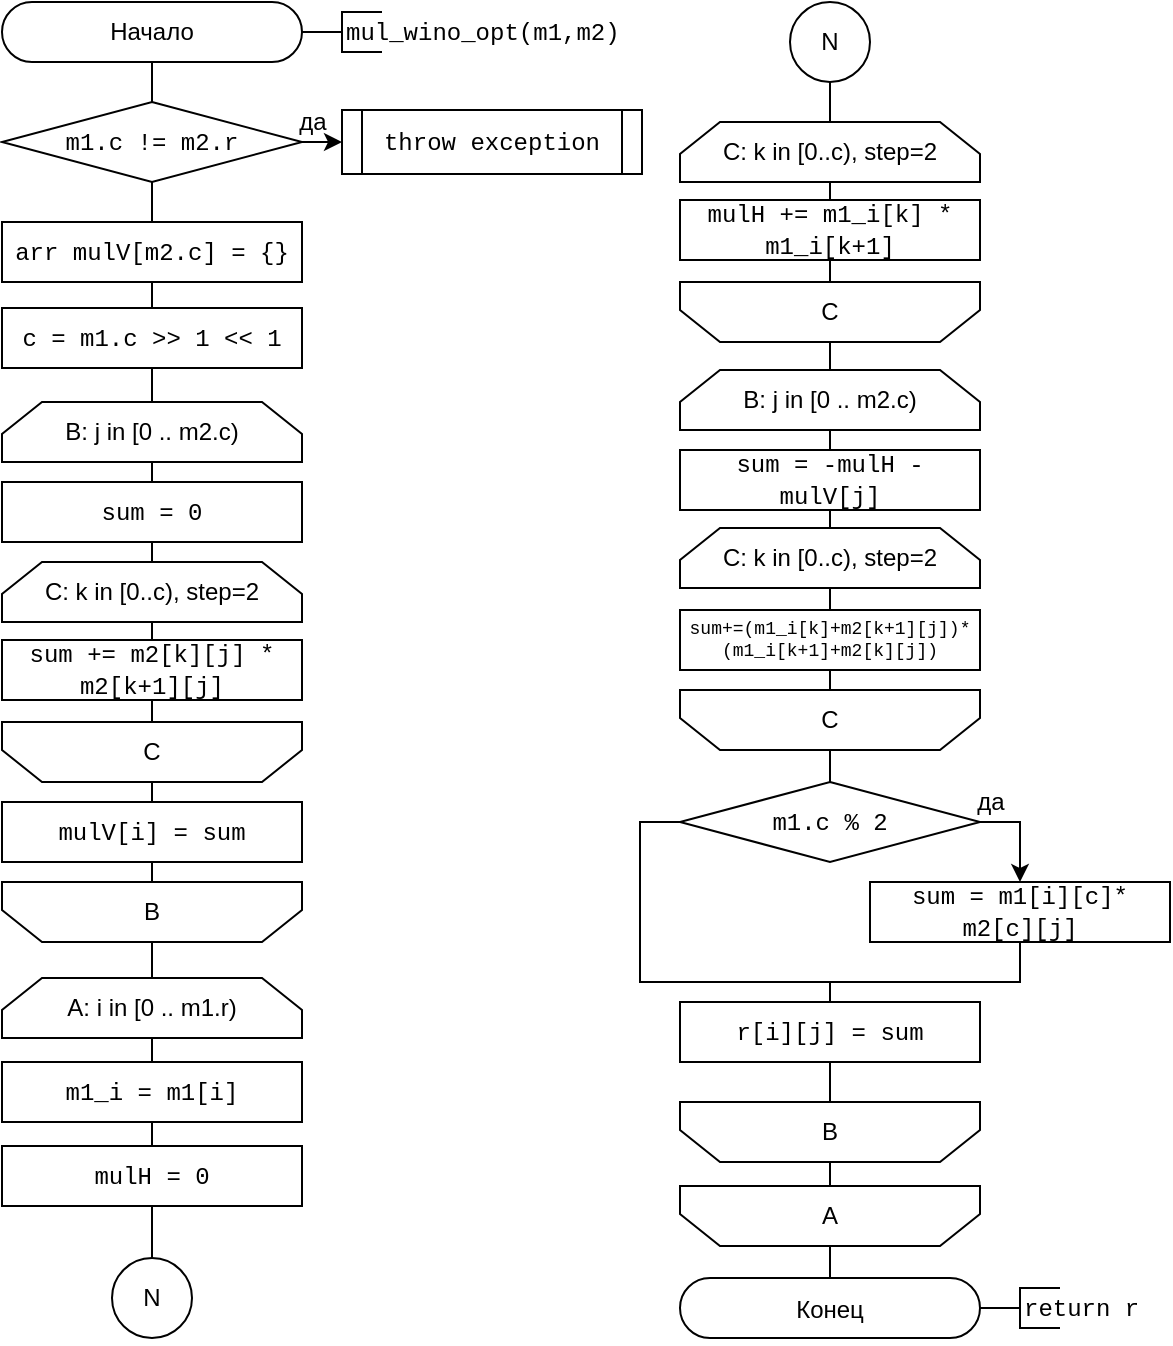 <mxfile version="14.0.1" type="device" pages="2"><diagram id="rCKJsL3yO9zIIOzOxY0f" name="Page-1"><mxGraphModel dx="1422" dy="768" grid="1" gridSize="10" guides="1" tooltips="1" connect="1" arrows="1" fold="1" page="1" pageScale="1" pageWidth="827" pageHeight="1169" math="0" shadow="0"><root><mxCell id="0"/><mxCell id="1" parent="0"/><mxCell id="nLnA4XVNW1vvfJX_S2OR-1" value="Начало" style="rounded=1;whiteSpace=wrap;html=1;arcSize=50;fillColor=none;" parent="1" vertex="1"><mxGeometry x="40" y="40" width="150" height="30" as="geometry"/></mxCell><mxCell id="nLnA4XVNW1vvfJX_S2OR-2" value="" style="strokeWidth=1;html=1;shape=mxgraph.flowchart.annotation_2;align=left;labelPosition=right;pointerEvents=1;connectable=0;rounded=0;" parent="1" vertex="1"><mxGeometry x="190" y="45" width="40" height="20" as="geometry"/></mxCell><mxCell id="nLnA4XVNW1vvfJX_S2OR-3" value="&lt;div&gt;&lt;font face=&quot;Courier New&quot; style=&quot;font-size: 12px&quot;&gt;mul_wino_opt(m1,m2)&lt;/font&gt;&lt;br&gt;&lt;/div&gt;" style="text;html=1;resizable=0;points=[];autosize=1;align=left;verticalAlign=top;spacingTop=-4;" parent="1" vertex="1"><mxGeometry x="210" y="45" width="150" height="20" as="geometry"/></mxCell><mxCell id="nLnA4XVNW1vvfJX_S2OR-4" value="&lt;p style=&quot;line-height: 100%&quot;&gt;Конец&lt;/p&gt;" style="rounded=1;whiteSpace=wrap;html=1;arcSize=50;fillColor=none;" parent="1" vertex="1"><mxGeometry x="379" y="678" width="150" height="30" as="geometry"/></mxCell><mxCell id="nLnA4XVNW1vvfJX_S2OR-5" style="edgeStyle=orthogonalEdgeStyle;rounded=0;orthogonalLoop=1;jettySize=auto;html=1;exitX=0.5;exitY=1;exitDx=0;exitDy=0;entryX=0.5;entryY=0;entryDx=0;entryDy=0;endArrow=none;endFill=0;" parent="1" source="nLnA4XVNW1vvfJX_S2OR-6" target="nLnA4XVNW1vvfJX_S2OR-47" edge="1"><mxGeometry relative="1" as="geometry"/></mxCell><mxCell id="nLnA4XVNW1vvfJX_S2OR-6" value="&lt;span&gt;A: i in [0 .. m1.r)&lt;/span&gt;" style="shape=loopLimit;whiteSpace=wrap;html=1;size=20;fillColor=none;" parent="1" vertex="1"><mxGeometry x="40" y="528" width="150" height="30" as="geometry"/></mxCell><mxCell id="nLnA4XVNW1vvfJX_S2OR-7" value="" style="endArrow=none;html=1;entryX=0.5;entryY=1;entryDx=0;entryDy=0;exitX=0.5;exitY=0;exitDx=0;exitDy=0;" parent="1" source="nLnA4XVNW1vvfJX_S2OR-11" target="nLnA4XVNW1vvfJX_S2OR-1" edge="1"><mxGeometry width="50" height="50" relative="1" as="geometry"><mxPoint x="125" y="229" as="sourcePoint"/><mxPoint x="125" y="210" as="targetPoint"/></mxGeometry></mxCell><mxCell id="nLnA4XVNW1vvfJX_S2OR-8" value="&lt;p style=&quot;line-height: 70%&quot;&gt;&lt;font face=&quot;Courier New&quot; style=&quot;font-size: 12px&quot;&gt;throw exception&lt;/font&gt;&lt;/p&gt;" style="shape=process;whiteSpace=wrap;html=1;backgroundOutline=1;rounded=0;shadow=0;glass=0;strokeWidth=1;size=0.068;fillColor=none;" parent="1" vertex="1"><mxGeometry x="210" y="94" width="150" height="32" as="geometry"/></mxCell><mxCell id="nLnA4XVNW1vvfJX_S2OR-9" style="edgeStyle=orthogonalEdgeStyle;rounded=0;orthogonalLoop=1;jettySize=auto;html=1;exitX=1;exitY=0.5;exitDx=0;exitDy=0;entryX=0;entryY=0.5;entryDx=0;entryDy=0;" parent="1" source="nLnA4XVNW1vvfJX_S2OR-11" target="nLnA4XVNW1vvfJX_S2OR-8" edge="1"><mxGeometry relative="1" as="geometry"/></mxCell><mxCell id="nLnA4XVNW1vvfJX_S2OR-10" style="edgeStyle=orthogonalEdgeStyle;rounded=0;orthogonalLoop=1;jettySize=auto;html=1;exitX=0.5;exitY=1;exitDx=0;exitDy=0;entryX=0.5;entryY=0;entryDx=0;entryDy=0;endArrow=none;endFill=0;" parent="1" source="nLnA4XVNW1vvfJX_S2OR-11" target="nLnA4XVNW1vvfJX_S2OR-15" edge="1"><mxGeometry relative="1" as="geometry"/></mxCell><mxCell id="nLnA4XVNW1vvfJX_S2OR-11" value="&lt;font face=&quot;Courier New&quot;&gt;m1.c != m2.r&lt;/font&gt;" style="rhombus;whiteSpace=wrap;html=1;rounded=0;strokeWidth=1;fillColor=none;" parent="1" vertex="1"><mxGeometry x="40" y="90" width="150" height="40" as="geometry"/></mxCell><mxCell id="nLnA4XVNW1vvfJX_S2OR-12" value="" style="strokeWidth=1;html=1;shape=mxgraph.flowchart.annotation_2;align=left;labelPosition=right;pointerEvents=1;connectable=0;rounded=0;" parent="1" vertex="1"><mxGeometry x="529" y="683" width="40" height="20" as="geometry"/></mxCell><mxCell id="nLnA4XVNW1vvfJX_S2OR-13" value="&lt;div&gt;&lt;font face=&quot;Courier New&quot; style=&quot;font-size: 12px&quot;&gt;return r&lt;/font&gt;&lt;br&gt;&lt;/div&gt;" style="text;html=1;resizable=0;points=[];autosize=1;align=left;verticalAlign=top;spacingTop=-4;" parent="1" vertex="1"><mxGeometry x="549" y="683" width="70" height="20" as="geometry"/></mxCell><mxCell id="nLnA4XVNW1vvfJX_S2OR-14" style="edgeStyle=orthogonalEdgeStyle;rounded=0;orthogonalLoop=1;jettySize=auto;html=1;exitX=0.5;exitY=1;exitDx=0;exitDy=0;entryX=0.5;entryY=0;entryDx=0;entryDy=0;endArrow=none;endFill=0;" parent="1" source="nLnA4XVNW1vvfJX_S2OR-15" target="nLnA4XVNW1vvfJX_S2OR-45" edge="1"><mxGeometry relative="1" as="geometry"/></mxCell><mxCell id="nLnA4XVNW1vvfJX_S2OR-15" value="&lt;font face=&quot;Courier New&quot;&gt;arr mulV[m2.c] = {}&lt;br&gt;&lt;/font&gt;" style="rounded=0;whiteSpace=wrap;html=1;strokeWidth=1;fillColor=none;" parent="1" vertex="1"><mxGeometry x="40" y="150" width="150" height="30" as="geometry"/></mxCell><mxCell id="nLnA4XVNW1vvfJX_S2OR-16" style="edgeStyle=orthogonalEdgeStyle;rounded=0;orthogonalLoop=1;jettySize=auto;html=1;exitX=0.5;exitY=1;exitDx=0;exitDy=0;entryX=0.5;entryY=0;entryDx=0;entryDy=0;endArrow=none;endFill=0;" parent="1" source="nLnA4XVNW1vvfJX_S2OR-17" target="nLnA4XVNW1vvfJX_S2OR-38" edge="1"><mxGeometry relative="1" as="geometry"><mxPoint x="115" y="658" as="targetPoint"/></mxGeometry></mxCell><mxCell id="nLnA4XVNW1vvfJX_S2OR-17" value="&lt;font face=&quot;Courier New&quot;&gt;mulH = 0&lt;br&gt;&lt;/font&gt;" style="rounded=0;whiteSpace=wrap;html=1;strokeWidth=1;fillColor=none;" parent="1" vertex="1"><mxGeometry x="40" y="612" width="150" height="30" as="geometry"/></mxCell><mxCell id="nLnA4XVNW1vvfJX_S2OR-18" style="edgeStyle=orthogonalEdgeStyle;rounded=0;orthogonalLoop=1;jettySize=auto;html=1;exitX=0.5;exitY=1;exitDx=0;exitDy=0;entryX=0.5;entryY=1;entryDx=0;entryDy=0;endArrow=none;endFill=0;" parent="1" source="nLnA4XVNW1vvfJX_S2OR-19" target="nLnA4XVNW1vvfJX_S2OR-21" edge="1"><mxGeometry relative="1" as="geometry"/></mxCell><mxCell id="nLnA4XVNW1vvfJX_S2OR-19" value="&lt;font face=&quot;Courier New&quot;&gt;mulH += m1_i[k] * m1_i[k+1]&lt;br&gt;&lt;/font&gt;" style="rounded=0;whiteSpace=wrap;html=1;strokeWidth=1;fillColor=none;" parent="1" vertex="1"><mxGeometry x="379" y="139" width="150" height="30" as="geometry"/></mxCell><mxCell id="nLnA4XVNW1vvfJX_S2OR-20" style="edgeStyle=orthogonalEdgeStyle;rounded=0;orthogonalLoop=1;jettySize=auto;html=1;exitX=0.5;exitY=0;exitDx=0;exitDy=0;entryX=0.5;entryY=0;entryDx=0;entryDy=0;endArrow=none;endFill=0;" parent="1" source="nLnA4XVNW1vvfJX_S2OR-21" target="nLnA4XVNW1vvfJX_S2OR-49" edge="1"><mxGeometry relative="1" as="geometry"/></mxCell><mxCell id="nLnA4XVNW1vvfJX_S2OR-21" value="&lt;span&gt;C&lt;/span&gt;" style="shape=loopLimit;whiteSpace=wrap;html=1;size=20;fillColor=none;rounded=0;direction=west;" parent="1" vertex="1"><mxGeometry x="379" y="180" width="150" height="30" as="geometry"/></mxCell><mxCell id="nLnA4XVNW1vvfJX_S2OR-22" style="edgeStyle=orthogonalEdgeStyle;rounded=0;orthogonalLoop=1;jettySize=auto;html=1;exitX=0.5;exitY=1;exitDx=0;exitDy=0;entryX=0.5;entryY=0;entryDx=0;entryDy=0;endArrow=none;endFill=0;" parent="1" source="nLnA4XVNW1vvfJX_S2OR-23" target="nLnA4XVNW1vvfJX_S2OR-19" edge="1"><mxGeometry relative="1" as="geometry"/></mxCell><mxCell id="nLnA4XVNW1vvfJX_S2OR-23" value="&lt;span&gt;C: k in [0..c)&lt;/span&gt;, step=2" style="shape=loopLimit;whiteSpace=wrap;html=1;size=20;fillColor=none;" parent="1" vertex="1"><mxGeometry x="379" y="100" width="150" height="30" as="geometry"/></mxCell><mxCell id="nLnA4XVNW1vvfJX_S2OR-24" style="edgeStyle=orthogonalEdgeStyle;rounded=0;orthogonalLoop=1;jettySize=auto;html=1;exitX=0.5;exitY=1;exitDx=0;exitDy=0;entryX=0.5;entryY=0;entryDx=0;entryDy=0;endArrow=none;endFill=0;" parent="1" source="nLnA4XVNW1vvfJX_S2OR-25" target="nLnA4XVNW1vvfJX_S2OR-29" edge="1"><mxGeometry relative="1" as="geometry"/></mxCell><mxCell id="nLnA4XVNW1vvfJX_S2OR-25" value="B: j in [0 .. m2.c)" style="shape=loopLimit;whiteSpace=wrap;html=1;size=20;fillColor=none;" parent="1" vertex="1"><mxGeometry x="40" y="240" width="150" height="30" as="geometry"/></mxCell><mxCell id="nLnA4XVNW1vvfJX_S2OR-26" style="edgeStyle=orthogonalEdgeStyle;rounded=0;orthogonalLoop=1;jettySize=auto;html=1;exitX=0.5;exitY=0;exitDx=0;exitDy=0;entryX=0.5;entryY=0;entryDx=0;entryDy=0;endArrow=none;endFill=0;" parent="1" source="nLnA4XVNW1vvfJX_S2OR-27" target="nLnA4XVNW1vvfJX_S2OR-6" edge="1"><mxGeometry relative="1" as="geometry"><mxPoint x="115" y="530" as="targetPoint"/></mxGeometry></mxCell><mxCell id="nLnA4XVNW1vvfJX_S2OR-27" value="&lt;span&gt;B&lt;/span&gt;" style="shape=loopLimit;whiteSpace=wrap;html=1;size=20;fillColor=none;rounded=0;direction=west;" parent="1" vertex="1"><mxGeometry x="40" y="480" width="150" height="30" as="geometry"/></mxCell><mxCell id="nLnA4XVNW1vvfJX_S2OR-28" style="edgeStyle=orthogonalEdgeStyle;rounded=0;orthogonalLoop=1;jettySize=auto;html=1;exitX=0.5;exitY=1;exitDx=0;exitDy=0;entryX=0.5;entryY=0;entryDx=0;entryDy=0;endArrow=none;endFill=0;" parent="1" source="nLnA4XVNW1vvfJX_S2OR-29" target="nLnA4XVNW1vvfJX_S2OR-37" edge="1"><mxGeometry relative="1" as="geometry"/></mxCell><mxCell id="nLnA4XVNW1vvfJX_S2OR-29" value="&lt;font face=&quot;Courier New&quot;&gt;sum = 0&lt;br&gt;&lt;/font&gt;" style="rounded=0;whiteSpace=wrap;html=1;strokeWidth=1;fillColor=none;" parent="1" vertex="1"><mxGeometry x="40" y="280" width="150" height="30" as="geometry"/></mxCell><mxCell id="nLnA4XVNW1vvfJX_S2OR-30" style="edgeStyle=orthogonalEdgeStyle;rounded=0;orthogonalLoop=1;jettySize=auto;html=1;exitX=0.5;exitY=1;exitDx=0;exitDy=0;entryX=0.5;entryY=1;entryDx=0;entryDy=0;endArrow=none;endFill=0;" parent="1" source="nLnA4XVNW1vvfJX_S2OR-31" target="nLnA4XVNW1vvfJX_S2OR-27" edge="1"><mxGeometry relative="1" as="geometry"/></mxCell><mxCell id="nLnA4XVNW1vvfJX_S2OR-31" value="&lt;font face=&quot;Courier New&quot;&gt;mulV[i] = sum&lt;br&gt;&lt;/font&gt;" style="rounded=0;whiteSpace=wrap;html=1;strokeWidth=1;fillColor=none;" parent="1" vertex="1"><mxGeometry x="40" y="440" width="150" height="30" as="geometry"/></mxCell><mxCell id="nLnA4XVNW1vvfJX_S2OR-32" style="edgeStyle=orthogonalEdgeStyle;rounded=0;orthogonalLoop=1;jettySize=auto;html=1;exitX=0.5;exitY=1;exitDx=0;exitDy=0;entryX=0.5;entryY=1;entryDx=0;entryDy=0;endArrow=none;endFill=0;" parent="1" source="nLnA4XVNW1vvfJX_S2OR-33" target="nLnA4XVNW1vvfJX_S2OR-35" edge="1"><mxGeometry relative="1" as="geometry"/></mxCell><mxCell id="nLnA4XVNW1vvfJX_S2OR-33" value="&lt;font face=&quot;Courier New&quot;&gt;sum += m2[k][j] * m2[k+1][j]&lt;br&gt;&lt;/font&gt;" style="rounded=0;whiteSpace=wrap;html=1;strokeWidth=1;fillColor=none;" parent="1" vertex="1"><mxGeometry x="40" y="359" width="150" height="30" as="geometry"/></mxCell><mxCell id="nLnA4XVNW1vvfJX_S2OR-34" style="edgeStyle=orthogonalEdgeStyle;rounded=0;orthogonalLoop=1;jettySize=auto;html=1;exitX=0.5;exitY=0;exitDx=0;exitDy=0;entryX=0.5;entryY=0;entryDx=0;entryDy=0;endArrow=none;endFill=0;" parent="1" source="nLnA4XVNW1vvfJX_S2OR-35" target="nLnA4XVNW1vvfJX_S2OR-31" edge="1"><mxGeometry relative="1" as="geometry"/></mxCell><mxCell id="nLnA4XVNW1vvfJX_S2OR-35" value="&lt;span&gt;C&lt;/span&gt;" style="shape=loopLimit;whiteSpace=wrap;html=1;size=20;fillColor=none;rounded=0;direction=west;" parent="1" vertex="1"><mxGeometry x="40" y="400" width="150" height="30" as="geometry"/></mxCell><mxCell id="nLnA4XVNW1vvfJX_S2OR-36" style="edgeStyle=orthogonalEdgeStyle;rounded=0;orthogonalLoop=1;jettySize=auto;html=1;exitX=0.5;exitY=1;exitDx=0;exitDy=0;entryX=0.5;entryY=0;entryDx=0;entryDy=0;endArrow=none;endFill=0;" parent="1" source="nLnA4XVNW1vvfJX_S2OR-37" target="nLnA4XVNW1vvfJX_S2OR-33" edge="1"><mxGeometry relative="1" as="geometry"/></mxCell><mxCell id="nLnA4XVNW1vvfJX_S2OR-37" value="&lt;span&gt;C: k in [0..c), step=2&lt;/span&gt;" style="shape=loopLimit;whiteSpace=wrap;html=1;size=20;fillColor=none;" parent="1" vertex="1"><mxGeometry x="40" y="320" width="150" height="30" as="geometry"/></mxCell><mxCell id="nLnA4XVNW1vvfJX_S2OR-38" value="N" style="ellipse;whiteSpace=wrap;html=1;aspect=fixed;" parent="1" vertex="1"><mxGeometry x="95" y="668" width="40" height="40" as="geometry"/></mxCell><mxCell id="nLnA4XVNW1vvfJX_S2OR-39" style="edgeStyle=orthogonalEdgeStyle;rounded=0;orthogonalLoop=1;jettySize=auto;html=1;exitX=0.5;exitY=1;exitDx=0;exitDy=0;entryX=0.5;entryY=0;entryDx=0;entryDy=0;endArrow=none;endFill=0;" parent="1" source="nLnA4XVNW1vvfJX_S2OR-40" target="nLnA4XVNW1vvfJX_S2OR-23" edge="1"><mxGeometry relative="1" as="geometry"/></mxCell><mxCell id="nLnA4XVNW1vvfJX_S2OR-40" value="N" style="ellipse;whiteSpace=wrap;html=1;aspect=fixed;" parent="1" vertex="1"><mxGeometry x="434" y="40" width="40" height="40" as="geometry"/></mxCell><mxCell id="nLnA4XVNW1vvfJX_S2OR-41" value="да" style="text;html=1;align=center;verticalAlign=middle;resizable=0;points=[];autosize=1;" parent="1" vertex="1"><mxGeometry x="180" y="90" width="30" height="20" as="geometry"/></mxCell><mxCell id="nLnA4XVNW1vvfJX_S2OR-42" style="edgeStyle=orthogonalEdgeStyle;rounded=0;orthogonalLoop=1;jettySize=auto;html=1;exitX=0.5;exitY=0;exitDx=0;exitDy=0;entryX=0.5;entryY=0;entryDx=0;entryDy=0;endArrow=none;endFill=0;" parent="1" source="nLnA4XVNW1vvfJX_S2OR-43" target="nLnA4XVNW1vvfJX_S2OR-4" edge="1"><mxGeometry relative="1" as="geometry"/></mxCell><mxCell id="nLnA4XVNW1vvfJX_S2OR-43" value="&lt;span&gt;A&lt;/span&gt;" style="shape=loopLimit;whiteSpace=wrap;html=1;size=20;fillColor=none;rounded=0;direction=west;" parent="1" vertex="1"><mxGeometry x="379" y="632" width="150" height="30" as="geometry"/></mxCell><mxCell id="nLnA4XVNW1vvfJX_S2OR-44" style="edgeStyle=orthogonalEdgeStyle;rounded=0;orthogonalLoop=1;jettySize=auto;html=1;exitX=0.5;exitY=1;exitDx=0;exitDy=0;entryX=0.5;entryY=0;entryDx=0;entryDy=0;endArrow=none;endFill=0;" parent="1" source="nLnA4XVNW1vvfJX_S2OR-45" target="nLnA4XVNW1vvfJX_S2OR-25" edge="1"><mxGeometry relative="1" as="geometry"/></mxCell><mxCell id="nLnA4XVNW1vvfJX_S2OR-45" value="&lt;font face=&quot;Courier New&quot;&gt;c = m1.c &amp;gt;&amp;gt; 1 &amp;lt;&amp;lt; 1&lt;br&gt;&lt;/font&gt;" style="rounded=0;whiteSpace=wrap;html=1;strokeWidth=1;fillColor=none;" parent="1" vertex="1"><mxGeometry x="40" y="193" width="150" height="30" as="geometry"/></mxCell><mxCell id="nLnA4XVNW1vvfJX_S2OR-46" style="edgeStyle=orthogonalEdgeStyle;rounded=0;orthogonalLoop=1;jettySize=auto;html=1;exitX=0.5;exitY=1;exitDx=0;exitDy=0;entryX=0.5;entryY=0;entryDx=0;entryDy=0;endArrow=none;endFill=0;" parent="1" source="nLnA4XVNW1vvfJX_S2OR-47" target="nLnA4XVNW1vvfJX_S2OR-17" edge="1"><mxGeometry relative="1" as="geometry"/></mxCell><mxCell id="nLnA4XVNW1vvfJX_S2OR-47" value="&lt;font face=&quot;Courier New&quot;&gt;m1_i = m1[i]&lt;br&gt;&lt;/font&gt;" style="rounded=0;whiteSpace=wrap;html=1;strokeWidth=1;fillColor=none;" parent="1" vertex="1"><mxGeometry x="40" y="570" width="150" height="30" as="geometry"/></mxCell><mxCell id="nLnA4XVNW1vvfJX_S2OR-48" style="edgeStyle=orthogonalEdgeStyle;rounded=0;orthogonalLoop=1;jettySize=auto;html=1;exitX=0.5;exitY=1;exitDx=0;exitDy=0;entryX=0.5;entryY=0;entryDx=0;entryDy=0;endArrow=none;endFill=0;" parent="1" source="nLnA4XVNW1vvfJX_S2OR-49" target="nLnA4XVNW1vvfJX_S2OR-53" edge="1"><mxGeometry relative="1" as="geometry"/></mxCell><mxCell id="nLnA4XVNW1vvfJX_S2OR-49" value="&lt;span&gt;B: j in [0 .. m2.c)&lt;/span&gt;" style="shape=loopLimit;whiteSpace=wrap;html=1;size=20;fillColor=none;" parent="1" vertex="1"><mxGeometry x="379" y="224" width="150" height="30" as="geometry"/></mxCell><mxCell id="nLnA4XVNW1vvfJX_S2OR-50" style="edgeStyle=orthogonalEdgeStyle;rounded=0;orthogonalLoop=1;jettySize=auto;html=1;exitX=0.5;exitY=0;exitDx=0;exitDy=0;entryX=0.5;entryY=1;entryDx=0;entryDy=0;endArrow=none;endFill=0;" parent="1" source="nLnA4XVNW1vvfJX_S2OR-51" target="nLnA4XVNW1vvfJX_S2OR-43" edge="1"><mxGeometry relative="1" as="geometry"/></mxCell><mxCell id="nLnA4XVNW1vvfJX_S2OR-51" value="&lt;span&gt;B&lt;/span&gt;" style="shape=loopLimit;whiteSpace=wrap;html=1;size=20;fillColor=none;rounded=0;direction=west;" parent="1" vertex="1"><mxGeometry x="379" y="590" width="150" height="30" as="geometry"/></mxCell><mxCell id="nLnA4XVNW1vvfJX_S2OR-52" style="edgeStyle=orthogonalEdgeStyle;rounded=0;orthogonalLoop=1;jettySize=auto;html=1;exitX=0.5;exitY=1;exitDx=0;exitDy=0;entryX=0.5;entryY=0;entryDx=0;entryDy=0;endArrow=none;endFill=0;" parent="1" source="nLnA4XVNW1vvfJX_S2OR-53" target="nLnA4XVNW1vvfJX_S2OR-61" edge="1"><mxGeometry relative="1" as="geometry"/></mxCell><mxCell id="nLnA4XVNW1vvfJX_S2OR-53" value="&lt;font face=&quot;Courier New&quot;&gt;sum = -mulH - mulV[j]&lt;br&gt;&lt;/font&gt;" style="rounded=0;whiteSpace=wrap;html=1;strokeWidth=1;fillColor=none;" parent="1" vertex="1"><mxGeometry x="379" y="264" width="150" height="30" as="geometry"/></mxCell><mxCell id="nLnA4XVNW1vvfJX_S2OR-54" style="edgeStyle=orthogonalEdgeStyle;rounded=0;orthogonalLoop=1;jettySize=auto;html=1;exitX=0.5;exitY=1;exitDx=0;exitDy=0;entryX=0.5;entryY=1;entryDx=0;entryDy=0;endArrow=none;endFill=0;" parent="1" source="nLnA4XVNW1vvfJX_S2OR-55" target="nLnA4XVNW1vvfJX_S2OR-51" edge="1"><mxGeometry relative="1" as="geometry"/></mxCell><mxCell id="nLnA4XVNW1vvfJX_S2OR-55" value="&lt;font face=&quot;Courier New&quot;&gt;r[i][j] = sum&lt;br&gt;&lt;/font&gt;" style="rounded=0;whiteSpace=wrap;html=1;strokeWidth=1;fillColor=none;" parent="1" vertex="1"><mxGeometry x="379" y="540" width="150" height="30" as="geometry"/></mxCell><mxCell id="nLnA4XVNW1vvfJX_S2OR-56" style="edgeStyle=orthogonalEdgeStyle;rounded=0;orthogonalLoop=1;jettySize=auto;html=1;exitX=0.5;exitY=1;exitDx=0;exitDy=0;entryX=0.5;entryY=1;entryDx=0;entryDy=0;endArrow=none;endFill=0;" parent="1" source="nLnA4XVNW1vvfJX_S2OR-57" target="nLnA4XVNW1vvfJX_S2OR-59" edge="1"><mxGeometry relative="1" as="geometry"/></mxCell><mxCell id="nLnA4XVNW1vvfJX_S2OR-57" value="&lt;font face=&quot;Courier New&quot; style=&quot;font-size: 9px&quot;&gt;&lt;div&gt;sum+=&lt;span&gt;(m1_i[k]+m2[k+1][j])&lt;/span&gt;&lt;span&gt;*&lt;/span&gt;&lt;span&gt;(m1_i[k+1]+m2[k][j])&lt;/span&gt;&lt;/div&gt;&lt;/font&gt;" style="rounded=0;whiteSpace=wrap;html=1;strokeWidth=1;fillColor=none;" parent="1" vertex="1"><mxGeometry x="379" y="344" width="150" height="30" as="geometry"/></mxCell><mxCell id="nLnA4XVNW1vvfJX_S2OR-58" style="edgeStyle=orthogonalEdgeStyle;rounded=0;orthogonalLoop=1;jettySize=auto;html=1;exitX=0.5;exitY=0;exitDx=0;exitDy=0;entryX=0.5;entryY=0;entryDx=0;entryDy=0;endArrow=none;endFill=0;" parent="1" source="nLnA4XVNW1vvfJX_S2OR-59" target="nLnA4XVNW1vvfJX_S2OR-63" edge="1"><mxGeometry relative="1" as="geometry"/></mxCell><mxCell id="nLnA4XVNW1vvfJX_S2OR-59" value="&lt;span&gt;C&lt;/span&gt;" style="shape=loopLimit;whiteSpace=wrap;html=1;size=20;fillColor=none;rounded=0;direction=west;" parent="1" vertex="1"><mxGeometry x="379" y="384" width="150" height="30" as="geometry"/></mxCell><mxCell id="nLnA4XVNW1vvfJX_S2OR-60" style="edgeStyle=orthogonalEdgeStyle;rounded=0;orthogonalLoop=1;jettySize=auto;html=1;exitX=0.5;exitY=1;exitDx=0;exitDy=0;entryX=0.5;entryY=0;entryDx=0;entryDy=0;endArrow=none;endFill=0;" parent="1" source="nLnA4XVNW1vvfJX_S2OR-61" target="nLnA4XVNW1vvfJX_S2OR-57" edge="1"><mxGeometry relative="1" as="geometry"/></mxCell><mxCell id="nLnA4XVNW1vvfJX_S2OR-61" value="&lt;span&gt;C: k in [0..c)&lt;/span&gt;, step=2" style="shape=loopLimit;whiteSpace=wrap;html=1;size=20;fillColor=none;" parent="1" vertex="1"><mxGeometry x="379" y="303" width="150" height="30" as="geometry"/></mxCell><mxCell id="oKsY1nliQv6Md61wbRkT-1" style="edgeStyle=orthogonalEdgeStyle;rounded=0;orthogonalLoop=1;jettySize=auto;html=1;exitX=0;exitY=0.5;exitDx=0;exitDy=0;entryX=0.5;entryY=0;entryDx=0;entryDy=0;endArrow=none;endFill=0;" edge="1" parent="1" source="nLnA4XVNW1vvfJX_S2OR-63" target="nLnA4XVNW1vvfJX_S2OR-55"><mxGeometry relative="1" as="geometry"><Array as="points"><mxPoint x="359" y="450"/><mxPoint x="359" y="530"/><mxPoint x="454" y="530"/></Array></mxGeometry></mxCell><mxCell id="oKsY1nliQv6Md61wbRkT-2" style="edgeStyle=orthogonalEdgeStyle;rounded=0;orthogonalLoop=1;jettySize=auto;html=1;exitX=1;exitY=0.5;exitDx=0;exitDy=0;entryX=0.5;entryY=0;entryDx=0;entryDy=0;" edge="1" parent="1" source="nLnA4XVNW1vvfJX_S2OR-63" target="nLnA4XVNW1vvfJX_S2OR-67"><mxGeometry relative="1" as="geometry"/></mxCell><mxCell id="nLnA4XVNW1vvfJX_S2OR-63" value="&lt;font face=&quot;Courier New&quot;&gt;m1.c % 2&lt;/font&gt;" style="rhombus;whiteSpace=wrap;html=1;rounded=0;strokeWidth=1;fillColor=none;" parent="1" vertex="1"><mxGeometry x="379" y="430" width="150" height="40" as="geometry"/></mxCell><mxCell id="nLnA4XVNW1vvfJX_S2OR-64" value="да" style="text;html=1;align=center;verticalAlign=middle;resizable=0;points=[];autosize=1;" parent="1" vertex="1"><mxGeometry x="519" y="430" width="30" height="20" as="geometry"/></mxCell><mxCell id="nLnA4XVNW1vvfJX_S2OR-66" style="edgeStyle=orthogonalEdgeStyle;rounded=0;orthogonalLoop=1;jettySize=auto;html=1;exitX=0.5;exitY=1;exitDx=0;exitDy=0;entryX=0.5;entryY=0;entryDx=0;entryDy=0;endArrow=none;endFill=0;" parent="1" source="nLnA4XVNW1vvfJX_S2OR-67" target="nLnA4XVNW1vvfJX_S2OR-55" edge="1"><mxGeometry relative="1" as="geometry"/></mxCell><mxCell id="nLnA4XVNW1vvfJX_S2OR-67" value="&lt;font face=&quot;Courier New&quot;&gt;sum = m1[i][c]* m2[c][j]&lt;br&gt;&lt;/font&gt;" style="rounded=0;whiteSpace=wrap;html=1;strokeWidth=1;fillColor=none;" parent="1" vertex="1"><mxGeometry x="474" y="480" width="150" height="30" as="geometry"/></mxCell></root></mxGraphModel></diagram><diagram id="Rh7CJSiJ15Abf-7xkEX2" name="Page-2"><mxGraphModel dx="1422" dy="768" grid="1" gridSize="10" guides="1" tooltips="1" connect="1" arrows="1" fold="1" page="1" pageScale="1" pageWidth="827" pageHeight="1169" math="0" shadow="0"><root><mxCell id="Wm7XG3UdIjIBPmf2XqFp-0"/><mxCell id="Wm7XG3UdIjIBPmf2XqFp-1" parent="Wm7XG3UdIjIBPmf2XqFp-0"/><mxCell id="rPZRNnQmQq4zGITH9zqK-0" value="Начало" style="rounded=1;whiteSpace=wrap;html=1;arcSize=50;fillColor=none;" parent="Wm7XG3UdIjIBPmf2XqFp-1" vertex="1"><mxGeometry x="40" y="40" width="150" height="30" as="geometry"/></mxCell><mxCell id="rPZRNnQmQq4zGITH9zqK-1" value="" style="strokeWidth=1;html=1;shape=mxgraph.flowchart.annotation_2;align=left;labelPosition=right;pointerEvents=1;connectable=0;rounded=0;" parent="Wm7XG3UdIjIBPmf2XqFp-1" vertex="1"><mxGeometry x="190" y="45" width="40" height="20" as="geometry"/></mxCell><mxCell id="rPZRNnQmQq4zGITH9zqK-2" value="&lt;div&gt;&lt;font face=&quot;Courier New&quot; style=&quot;font-size: 12px&quot;&gt;mul_wino_opt(m1,m2)&lt;/font&gt;&lt;br&gt;&lt;/div&gt;" style="text;html=1;resizable=0;points=[];autosize=1;align=left;verticalAlign=top;spacingTop=-4;" parent="Wm7XG3UdIjIBPmf2XqFp-1" vertex="1"><mxGeometry x="210" y="45" width="150" height="20" as="geometry"/></mxCell><mxCell id="rPZRNnQmQq4zGITH9zqK-3" value="&lt;p style=&quot;line-height: 100%&quot;&gt;Конец&lt;/p&gt;" style="rounded=1;whiteSpace=wrap;html=1;arcSize=50;fillColor=none;" parent="Wm7XG3UdIjIBPmf2XqFp-1" vertex="1"><mxGeometry x="389" y="678" width="150" height="30" as="geometry"/></mxCell><mxCell id="rPZRNnQmQq4zGITH9zqK-4" style="edgeStyle=orthogonalEdgeStyle;rounded=0;orthogonalLoop=1;jettySize=auto;html=1;exitX=0.5;exitY=1;exitDx=0;exitDy=0;entryX=0.5;entryY=0;entryDx=0;entryDy=0;endArrow=none;endFill=0;" parent="Wm7XG3UdIjIBPmf2XqFp-1" source="rPZRNnQmQq4zGITH9zqK-5" target="rPZRNnQmQq4zGITH9zqK-46" edge="1"><mxGeometry relative="1" as="geometry"/></mxCell><mxCell id="rPZRNnQmQq4zGITH9zqK-5" value="&lt;span&gt;A: i in [0 .. m1.r)&lt;/span&gt;" style="shape=loopLimit;whiteSpace=wrap;html=1;size=20;fillColor=none;" parent="Wm7XG3UdIjIBPmf2XqFp-1" vertex="1"><mxGeometry x="40" y="538" width="150" height="30" as="geometry"/></mxCell><mxCell id="rPZRNnQmQq4zGITH9zqK-6" value="" style="endArrow=none;html=1;entryX=0.5;entryY=1;entryDx=0;entryDy=0;exitX=0.5;exitY=0;exitDx=0;exitDy=0;" parent="Wm7XG3UdIjIBPmf2XqFp-1" source="rPZRNnQmQq4zGITH9zqK-10" target="rPZRNnQmQq4zGITH9zqK-0" edge="1"><mxGeometry width="50" height="50" relative="1" as="geometry"><mxPoint x="125" y="229" as="sourcePoint"/><mxPoint x="125" y="210" as="targetPoint"/></mxGeometry></mxCell><mxCell id="rPZRNnQmQq4zGITH9zqK-7" value="&lt;p style=&quot;line-height: 70%&quot;&gt;&lt;font face=&quot;Courier New&quot; style=&quot;font-size: 12px&quot;&gt;throw exception&lt;/font&gt;&lt;/p&gt;" style="shape=process;whiteSpace=wrap;html=1;backgroundOutline=1;rounded=0;shadow=0;glass=0;strokeWidth=1;size=0.068;fillColor=none;" parent="Wm7XG3UdIjIBPmf2XqFp-1" vertex="1"><mxGeometry x="210" y="94" width="150" height="32" as="geometry"/></mxCell><mxCell id="rPZRNnQmQq4zGITH9zqK-8" style="edgeStyle=orthogonalEdgeStyle;rounded=0;orthogonalLoop=1;jettySize=auto;html=1;exitX=1;exitY=0.5;exitDx=0;exitDy=0;entryX=0;entryY=0.5;entryDx=0;entryDy=0;" parent="Wm7XG3UdIjIBPmf2XqFp-1" source="rPZRNnQmQq4zGITH9zqK-10" target="rPZRNnQmQq4zGITH9zqK-7" edge="1"><mxGeometry relative="1" as="geometry"/></mxCell><mxCell id="rPZRNnQmQq4zGITH9zqK-9" style="edgeStyle=orthogonalEdgeStyle;rounded=0;orthogonalLoop=1;jettySize=auto;html=1;exitX=0.5;exitY=1;exitDx=0;exitDy=0;entryX=0.5;entryY=0;entryDx=0;entryDy=0;endArrow=none;endFill=0;" parent="Wm7XG3UdIjIBPmf2XqFp-1" source="rPZRNnQmQq4zGITH9zqK-10" target="rPZRNnQmQq4zGITH9zqK-14" edge="1"><mxGeometry relative="1" as="geometry"/></mxCell><mxCell id="rPZRNnQmQq4zGITH9zqK-10" value="&lt;font face=&quot;Courier New&quot;&gt;m1.c != m2.r&lt;/font&gt;" style="rhombus;whiteSpace=wrap;html=1;rounded=0;strokeWidth=1;fillColor=none;" parent="Wm7XG3UdIjIBPmf2XqFp-1" vertex="1"><mxGeometry x="40" y="90" width="150" height="40" as="geometry"/></mxCell><mxCell id="rPZRNnQmQq4zGITH9zqK-11" value="" style="strokeWidth=1;html=1;shape=mxgraph.flowchart.annotation_2;align=left;labelPosition=right;pointerEvents=1;connectable=0;rounded=0;" parent="Wm7XG3UdIjIBPmf2XqFp-1" vertex="1"><mxGeometry x="539" y="683" width="40" height="20" as="geometry"/></mxCell><mxCell id="rPZRNnQmQq4zGITH9zqK-12" value="&lt;div&gt;&lt;font face=&quot;Courier New&quot; style=&quot;font-size: 12px&quot;&gt;return r&lt;/font&gt;&lt;br&gt;&lt;/div&gt;" style="text;html=1;resizable=0;points=[];autosize=1;align=left;verticalAlign=top;spacingTop=-4;" parent="Wm7XG3UdIjIBPmf2XqFp-1" vertex="1"><mxGeometry x="559" y="683" width="70" height="20" as="geometry"/></mxCell><mxCell id="rPZRNnQmQq4zGITH9zqK-13" style="edgeStyle=orthogonalEdgeStyle;rounded=0;orthogonalLoop=1;jettySize=auto;html=1;exitX=0.5;exitY=1;exitDx=0;exitDy=0;entryX=0.5;entryY=0;entryDx=0;entryDy=0;endArrow=none;endFill=0;" parent="Wm7XG3UdIjIBPmf2XqFp-1" source="rPZRNnQmQq4zGITH9zqK-14" target="rPZRNnQmQq4zGITH9zqK-44" edge="1"><mxGeometry relative="1" as="geometry"/></mxCell><mxCell id="rPZRNnQmQq4zGITH9zqK-14" value="&lt;font face=&quot;Courier New&quot;&gt;arr mulV[m2.c] = {}&lt;br&gt;&lt;/font&gt;" style="rounded=0;whiteSpace=wrap;html=1;strokeWidth=1;fillColor=none;" parent="Wm7XG3UdIjIBPmf2XqFp-1" vertex="1"><mxGeometry x="40" y="150" width="150" height="30" as="geometry"/></mxCell><mxCell id="rPZRNnQmQq4zGITH9zqK-15" style="edgeStyle=orthogonalEdgeStyle;rounded=0;orthogonalLoop=1;jettySize=auto;html=1;exitX=0.5;exitY=1;exitDx=0;exitDy=0;entryX=0.5;entryY=0;entryDx=0;entryDy=0;endArrow=none;endFill=0;" parent="Wm7XG3UdIjIBPmf2XqFp-1" source="rPZRNnQmQq4zGITH9zqK-16" target="rPZRNnQmQq4zGITH9zqK-37" edge="1"><mxGeometry relative="1" as="geometry"><mxPoint x="115" y="668" as="targetPoint"/></mxGeometry></mxCell><mxCell id="rPZRNnQmQq4zGITH9zqK-16" value="&lt;font face=&quot;Courier New&quot;&gt;mulH = 0&lt;br&gt;&lt;/font&gt;" style="rounded=0;whiteSpace=wrap;html=1;strokeWidth=1;fillColor=none;" parent="Wm7XG3UdIjIBPmf2XqFp-1" vertex="1"><mxGeometry x="40" y="622" width="150" height="30" as="geometry"/></mxCell><mxCell id="rPZRNnQmQq4zGITH9zqK-17" style="edgeStyle=orthogonalEdgeStyle;rounded=0;orthogonalLoop=1;jettySize=auto;html=1;exitX=0.5;exitY=1;exitDx=0;exitDy=0;entryX=0.5;entryY=1;entryDx=0;entryDy=0;endArrow=none;endFill=0;" parent="Wm7XG3UdIjIBPmf2XqFp-1" source="rPZRNnQmQq4zGITH9zqK-18" target="rPZRNnQmQq4zGITH9zqK-20" edge="1"><mxGeometry relative="1" as="geometry"/></mxCell><mxCell id="rPZRNnQmQq4zGITH9zqK-18" value="&lt;font face=&quot;Courier New&quot;&gt;mulH += m1_i[k] * m1_i[k+1]&lt;br&gt;&lt;/font&gt;" style="rounded=0;whiteSpace=wrap;html=1;strokeWidth=1;fillColor=none;" parent="Wm7XG3UdIjIBPmf2XqFp-1" vertex="1"><mxGeometry x="389" y="139" width="150" height="30" as="geometry"/></mxCell><mxCell id="rPZRNnQmQq4zGITH9zqK-19" style="edgeStyle=orthogonalEdgeStyle;rounded=0;orthogonalLoop=1;jettySize=auto;html=1;exitX=0.5;exitY=0;exitDx=0;exitDy=0;entryX=0.5;entryY=0;entryDx=0;entryDy=0;endArrow=none;endFill=0;" parent="Wm7XG3UdIjIBPmf2XqFp-1" source="rPZRNnQmQq4zGITH9zqK-20" target="rPZRNnQmQq4zGITH9zqK-48" edge="1"><mxGeometry relative="1" as="geometry"/></mxCell><mxCell id="rPZRNnQmQq4zGITH9zqK-20" value="&lt;span&gt;C&lt;/span&gt;" style="shape=loopLimit;whiteSpace=wrap;html=1;size=20;fillColor=none;rounded=0;direction=west;" parent="Wm7XG3UdIjIBPmf2XqFp-1" vertex="1"><mxGeometry x="389" y="180" width="150" height="30" as="geometry"/></mxCell><mxCell id="rPZRNnQmQq4zGITH9zqK-21" style="edgeStyle=orthogonalEdgeStyle;rounded=0;orthogonalLoop=1;jettySize=auto;html=1;exitX=0.5;exitY=1;exitDx=0;exitDy=0;entryX=0.5;entryY=0;entryDx=0;entryDy=0;endArrow=none;endFill=0;" parent="Wm7XG3UdIjIBPmf2XqFp-1" source="rPZRNnQmQq4zGITH9zqK-22" target="rPZRNnQmQq4zGITH9zqK-18" edge="1"><mxGeometry relative="1" as="geometry"/></mxCell><mxCell id="rPZRNnQmQq4zGITH9zqK-22" value="&lt;span&gt;C: k in [0..c)&lt;/span&gt;, step=2" style="shape=loopLimit;whiteSpace=wrap;html=1;size=20;fillColor=none;" parent="Wm7XG3UdIjIBPmf2XqFp-1" vertex="1"><mxGeometry x="389" y="100" width="150" height="30" as="geometry"/></mxCell><mxCell id="rPZRNnQmQq4zGITH9zqK-23" style="edgeStyle=orthogonalEdgeStyle;rounded=0;orthogonalLoop=1;jettySize=auto;html=1;exitX=0.5;exitY=1;exitDx=0;exitDy=0;entryX=0.5;entryY=0;entryDx=0;entryDy=0;endArrow=none;endFill=0;" parent="Wm7XG3UdIjIBPmf2XqFp-1" source="rPZRNnQmQq4zGITH9zqK-24" target="rPZRNnQmQq4zGITH9zqK-28" edge="1"><mxGeometry relative="1" as="geometry"/></mxCell><mxCell id="rPZRNnQmQq4zGITH9zqK-24" value="B: j in [0 .. m2.c)" style="shape=loopLimit;whiteSpace=wrap;html=1;size=20;fillColor=none;" parent="Wm7XG3UdIjIBPmf2XqFp-1" vertex="1"><mxGeometry x="40" y="240" width="150" height="30" as="geometry"/></mxCell><mxCell id="rPZRNnQmQq4zGITH9zqK-25" style="edgeStyle=orthogonalEdgeStyle;rounded=0;orthogonalLoop=1;jettySize=auto;html=1;exitX=0.5;exitY=0;exitDx=0;exitDy=0;entryX=0.5;entryY=0;entryDx=0;entryDy=0;endArrow=none;endFill=0;" parent="Wm7XG3UdIjIBPmf2XqFp-1" source="rPZRNnQmQq4zGITH9zqK-26" target="rPZRNnQmQq4zGITH9zqK-5" edge="1"><mxGeometry relative="1" as="geometry"><mxPoint x="115" y="530" as="targetPoint"/></mxGeometry></mxCell><mxCell id="rPZRNnQmQq4zGITH9zqK-26" value="&lt;span&gt;B&lt;/span&gt;" style="shape=loopLimit;whiteSpace=wrap;html=1;size=20;fillColor=none;rounded=0;direction=west;" parent="Wm7XG3UdIjIBPmf2XqFp-1" vertex="1"><mxGeometry x="40" y="480" width="150" height="30" as="geometry"/></mxCell><mxCell id="rPZRNnQmQq4zGITH9zqK-27" style="edgeStyle=orthogonalEdgeStyle;rounded=0;orthogonalLoop=1;jettySize=auto;html=1;exitX=0.5;exitY=1;exitDx=0;exitDy=0;entryX=0.5;entryY=0;entryDx=0;entryDy=0;endArrow=none;endFill=0;" parent="Wm7XG3UdIjIBPmf2XqFp-1" source="rPZRNnQmQq4zGITH9zqK-28" target="rPZRNnQmQq4zGITH9zqK-36" edge="1"><mxGeometry relative="1" as="geometry"/></mxCell><mxCell id="rPZRNnQmQq4zGITH9zqK-28" value="&lt;font face=&quot;Courier New&quot;&gt;sum = 0&lt;br&gt;&lt;/font&gt;" style="rounded=0;whiteSpace=wrap;html=1;strokeWidth=1;fillColor=none;" parent="Wm7XG3UdIjIBPmf2XqFp-1" vertex="1"><mxGeometry x="40" y="280" width="150" height="30" as="geometry"/></mxCell><mxCell id="rPZRNnQmQq4zGITH9zqK-29" style="edgeStyle=orthogonalEdgeStyle;rounded=0;orthogonalLoop=1;jettySize=auto;html=1;exitX=0.5;exitY=1;exitDx=0;exitDy=0;entryX=0.5;entryY=1;entryDx=0;entryDy=0;endArrow=none;endFill=0;" parent="Wm7XG3UdIjIBPmf2XqFp-1" source="rPZRNnQmQq4zGITH9zqK-30" target="rPZRNnQmQq4zGITH9zqK-26" edge="1"><mxGeometry relative="1" as="geometry"/></mxCell><mxCell id="rPZRNnQmQq4zGITH9zqK-30" value="&lt;font face=&quot;Courier New&quot;&gt;mulV[i] = sum&lt;br&gt;&lt;/font&gt;" style="rounded=0;whiteSpace=wrap;html=1;strokeWidth=1;fillColor=none;" parent="Wm7XG3UdIjIBPmf2XqFp-1" vertex="1"><mxGeometry x="40" y="440" width="150" height="30" as="geometry"/></mxCell><mxCell id="rPZRNnQmQq4zGITH9zqK-31" style="edgeStyle=orthogonalEdgeStyle;rounded=0;orthogonalLoop=1;jettySize=auto;html=1;exitX=0.5;exitY=1;exitDx=0;exitDy=0;entryX=0.5;entryY=1;entryDx=0;entryDy=0;endArrow=none;endFill=0;" parent="Wm7XG3UdIjIBPmf2XqFp-1" source="rPZRNnQmQq4zGITH9zqK-32" target="rPZRNnQmQq4zGITH9zqK-34" edge="1"><mxGeometry relative="1" as="geometry"/></mxCell><mxCell id="rPZRNnQmQq4zGITH9zqK-32" value="&lt;font face=&quot;Courier New&quot;&gt;sum += m2[k][j] * m2[k+1][j]&lt;br&gt;&lt;/font&gt;" style="rounded=0;whiteSpace=wrap;html=1;strokeWidth=1;fillColor=none;" parent="Wm7XG3UdIjIBPmf2XqFp-1" vertex="1"><mxGeometry x="40" y="359" width="150" height="30" as="geometry"/></mxCell><mxCell id="rPZRNnQmQq4zGITH9zqK-33" style="edgeStyle=orthogonalEdgeStyle;rounded=0;orthogonalLoop=1;jettySize=auto;html=1;exitX=0.5;exitY=0;exitDx=0;exitDy=0;entryX=0.5;entryY=0;entryDx=0;entryDy=0;endArrow=none;endFill=0;" parent="Wm7XG3UdIjIBPmf2XqFp-1" source="rPZRNnQmQq4zGITH9zqK-34" target="rPZRNnQmQq4zGITH9zqK-30" edge="1"><mxGeometry relative="1" as="geometry"/></mxCell><mxCell id="rPZRNnQmQq4zGITH9zqK-34" value="&lt;span&gt;C&lt;/span&gt;" style="shape=loopLimit;whiteSpace=wrap;html=1;size=20;fillColor=none;rounded=0;direction=west;" parent="Wm7XG3UdIjIBPmf2XqFp-1" vertex="1"><mxGeometry x="40" y="400" width="150" height="30" as="geometry"/></mxCell><mxCell id="rPZRNnQmQq4zGITH9zqK-35" style="edgeStyle=orthogonalEdgeStyle;rounded=0;orthogonalLoop=1;jettySize=auto;html=1;exitX=0.5;exitY=1;exitDx=0;exitDy=0;entryX=0.5;entryY=0;entryDx=0;entryDy=0;endArrow=none;endFill=0;" parent="Wm7XG3UdIjIBPmf2XqFp-1" source="rPZRNnQmQq4zGITH9zqK-36" target="rPZRNnQmQq4zGITH9zqK-32" edge="1"><mxGeometry relative="1" as="geometry"/></mxCell><mxCell id="rPZRNnQmQq4zGITH9zqK-36" value="&lt;span&gt;C: k in [0..c), step=2&lt;/span&gt;" style="shape=loopLimit;whiteSpace=wrap;html=1;size=20;fillColor=none;" parent="Wm7XG3UdIjIBPmf2XqFp-1" vertex="1"><mxGeometry x="40" y="320" width="150" height="30" as="geometry"/></mxCell><mxCell id="rPZRNnQmQq4zGITH9zqK-37" value="N" style="ellipse;whiteSpace=wrap;html=1;aspect=fixed;" parent="Wm7XG3UdIjIBPmf2XqFp-1" vertex="1"><mxGeometry x="95" y="668" width="40" height="40" as="geometry"/></mxCell><mxCell id="rPZRNnQmQq4zGITH9zqK-38" style="edgeStyle=orthogonalEdgeStyle;rounded=0;orthogonalLoop=1;jettySize=auto;html=1;exitX=0.5;exitY=1;exitDx=0;exitDy=0;entryX=0.5;entryY=0;entryDx=0;entryDy=0;endArrow=none;endFill=0;" parent="Wm7XG3UdIjIBPmf2XqFp-1" source="rPZRNnQmQq4zGITH9zqK-39" target="rPZRNnQmQq4zGITH9zqK-22" edge="1"><mxGeometry relative="1" as="geometry"/></mxCell><mxCell id="rPZRNnQmQq4zGITH9zqK-39" value="N" style="ellipse;whiteSpace=wrap;html=1;aspect=fixed;" parent="Wm7XG3UdIjIBPmf2XqFp-1" vertex="1"><mxGeometry x="444" y="40" width="40" height="40" as="geometry"/></mxCell><mxCell id="rPZRNnQmQq4zGITH9zqK-40" value="да" style="text;html=1;align=center;verticalAlign=middle;resizable=0;points=[];autosize=1;" parent="Wm7XG3UdIjIBPmf2XqFp-1" vertex="1"><mxGeometry x="180" y="90" width="30" height="20" as="geometry"/></mxCell><mxCell id="rPZRNnQmQq4zGITH9zqK-41" style="edgeStyle=orthogonalEdgeStyle;rounded=0;orthogonalLoop=1;jettySize=auto;html=1;exitX=0.5;exitY=0;exitDx=0;exitDy=0;entryX=0.5;entryY=0;entryDx=0;entryDy=0;endArrow=none;endFill=0;" parent="Wm7XG3UdIjIBPmf2XqFp-1" source="rPZRNnQmQq4zGITH9zqK-42" target="rPZRNnQmQq4zGITH9zqK-3" edge="1"><mxGeometry relative="1" as="geometry"/></mxCell><mxCell id="rPZRNnQmQq4zGITH9zqK-42" value="&lt;span&gt;A&lt;/span&gt;" style="shape=loopLimit;whiteSpace=wrap;html=1;size=20;fillColor=none;rounded=0;direction=west;" parent="Wm7XG3UdIjIBPmf2XqFp-1" vertex="1"><mxGeometry x="389" y="632" width="150" height="30" as="geometry"/></mxCell><mxCell id="rPZRNnQmQq4zGITH9zqK-43" style="edgeStyle=orthogonalEdgeStyle;rounded=0;orthogonalLoop=1;jettySize=auto;html=1;exitX=0.5;exitY=1;exitDx=0;exitDy=0;entryX=0.5;entryY=0;entryDx=0;entryDy=0;endArrow=none;endFill=0;" parent="Wm7XG3UdIjIBPmf2XqFp-1" source="rPZRNnQmQq4zGITH9zqK-44" target="rPZRNnQmQq4zGITH9zqK-24" edge="1"><mxGeometry relative="1" as="geometry"/></mxCell><mxCell id="rPZRNnQmQq4zGITH9zqK-44" value="&lt;font face=&quot;Courier New&quot;&gt;c = m1.c &amp;gt;&amp;gt; 1 &amp;lt;&amp;lt; 1&lt;br&gt;&lt;/font&gt;" style="rounded=0;whiteSpace=wrap;html=1;strokeWidth=1;fillColor=none;" parent="Wm7XG3UdIjIBPmf2XqFp-1" vertex="1"><mxGeometry x="40" y="193" width="150" height="30" as="geometry"/></mxCell><mxCell id="rPZRNnQmQq4zGITH9zqK-45" style="edgeStyle=orthogonalEdgeStyle;rounded=0;orthogonalLoop=1;jettySize=auto;html=1;exitX=0.5;exitY=1;exitDx=0;exitDy=0;entryX=0.5;entryY=0;entryDx=0;entryDy=0;endArrow=none;endFill=0;" parent="Wm7XG3UdIjIBPmf2XqFp-1" source="rPZRNnQmQq4zGITH9zqK-46" target="rPZRNnQmQq4zGITH9zqK-16" edge="1"><mxGeometry relative="1" as="geometry"/></mxCell><mxCell id="rPZRNnQmQq4zGITH9zqK-46" value="&lt;font face=&quot;Courier New&quot;&gt;m1_i = m1[i]&lt;br&gt;&lt;/font&gt;" style="rounded=0;whiteSpace=wrap;html=1;strokeWidth=1;fillColor=none;" parent="Wm7XG3UdIjIBPmf2XqFp-1" vertex="1"><mxGeometry x="40" y="580" width="150" height="30" as="geometry"/></mxCell><mxCell id="rPZRNnQmQq4zGITH9zqK-47" style="edgeStyle=orthogonalEdgeStyle;rounded=0;orthogonalLoop=1;jettySize=auto;html=1;exitX=0.5;exitY=1;exitDx=0;exitDy=0;entryX=0.5;entryY=0;entryDx=0;entryDy=0;endArrow=none;endFill=0;" parent="Wm7XG3UdIjIBPmf2XqFp-1" source="rPZRNnQmQq4zGITH9zqK-48" target="rPZRNnQmQq4zGITH9zqK-52" edge="1"><mxGeometry relative="1" as="geometry"/></mxCell><mxCell id="rPZRNnQmQq4zGITH9zqK-48" value="&lt;span&gt;B: j in [0 .. m2.c)&lt;/span&gt;" style="shape=loopLimit;whiteSpace=wrap;html=1;size=20;fillColor=none;" parent="Wm7XG3UdIjIBPmf2XqFp-1" vertex="1"><mxGeometry x="389" y="224" width="150" height="30" as="geometry"/></mxCell><mxCell id="rPZRNnQmQq4zGITH9zqK-49" style="edgeStyle=orthogonalEdgeStyle;rounded=0;orthogonalLoop=1;jettySize=auto;html=1;exitX=0.5;exitY=0;exitDx=0;exitDy=0;entryX=0.5;entryY=1;entryDx=0;entryDy=0;endArrow=none;endFill=0;" parent="Wm7XG3UdIjIBPmf2XqFp-1" source="rPZRNnQmQq4zGITH9zqK-50" target="rPZRNnQmQq4zGITH9zqK-42" edge="1"><mxGeometry relative="1" as="geometry"/></mxCell><mxCell id="rPZRNnQmQq4zGITH9zqK-50" value="&lt;span&gt;B&lt;/span&gt;" style="shape=loopLimit;whiteSpace=wrap;html=1;size=20;fillColor=none;rounded=0;direction=west;" parent="Wm7XG3UdIjIBPmf2XqFp-1" vertex="1"><mxGeometry x="389" y="590" width="150" height="30" as="geometry"/></mxCell><mxCell id="rPZRNnQmQq4zGITH9zqK-51" style="edgeStyle=orthogonalEdgeStyle;rounded=0;orthogonalLoop=1;jettySize=auto;html=1;exitX=0.5;exitY=1;exitDx=0;exitDy=0;entryX=0.5;entryY=0;entryDx=0;entryDy=0;endArrow=none;endFill=0;" parent="Wm7XG3UdIjIBPmf2XqFp-1" source="rPZRNnQmQq4zGITH9zqK-52" target="rPZRNnQmQq4zGITH9zqK-60" edge="1"><mxGeometry relative="1" as="geometry"/></mxCell><mxCell id="rPZRNnQmQq4zGITH9zqK-52" value="&lt;font face=&quot;Courier New&quot;&gt;sum = -mulH - mulV[j]&lt;br&gt;&lt;/font&gt;" style="rounded=0;whiteSpace=wrap;html=1;strokeWidth=1;fillColor=none;" parent="Wm7XG3UdIjIBPmf2XqFp-1" vertex="1"><mxGeometry x="389" y="264" width="150" height="30" as="geometry"/></mxCell><mxCell id="rPZRNnQmQq4zGITH9zqK-53" style="edgeStyle=orthogonalEdgeStyle;rounded=0;orthogonalLoop=1;jettySize=auto;html=1;exitX=0.5;exitY=1;exitDx=0;exitDy=0;entryX=0.5;entryY=1;entryDx=0;entryDy=0;endArrow=none;endFill=0;" parent="Wm7XG3UdIjIBPmf2XqFp-1" source="rPZRNnQmQq4zGITH9zqK-54" target="rPZRNnQmQq4zGITH9zqK-50" edge="1"><mxGeometry relative="1" as="geometry"/></mxCell><mxCell id="rPZRNnQmQq4zGITH9zqK-54" value="&lt;font face=&quot;Courier New&quot;&gt;r[i][j] = sum&lt;br&gt;&lt;/font&gt;" style="rounded=0;whiteSpace=wrap;html=1;strokeWidth=1;fillColor=none;" parent="Wm7XG3UdIjIBPmf2XqFp-1" vertex="1"><mxGeometry x="389" y="540" width="150" height="30" as="geometry"/></mxCell><mxCell id="rPZRNnQmQq4zGITH9zqK-55" style="edgeStyle=orthogonalEdgeStyle;rounded=0;orthogonalLoop=1;jettySize=auto;html=1;exitX=0.5;exitY=1;exitDx=0;exitDy=0;entryX=0.5;entryY=1;entryDx=0;entryDy=0;endArrow=none;endFill=0;" parent="Wm7XG3UdIjIBPmf2XqFp-1" source="rPZRNnQmQq4zGITH9zqK-56" target="rPZRNnQmQq4zGITH9zqK-58" edge="1"><mxGeometry relative="1" as="geometry"/></mxCell><mxCell id="rPZRNnQmQq4zGITH9zqK-56" value="&lt;font face=&quot;Courier New&quot; style=&quot;font-size: 9px&quot;&gt;&lt;div&gt;sum+=&lt;span&gt;(m1_i[k]+m2[k+1][j])&lt;/span&gt;&lt;span&gt;*&lt;/span&gt;&lt;span&gt;(m1_i[k+1]+m2[k][j])&lt;/span&gt;&lt;/div&gt;&lt;/font&gt;" style="rounded=0;whiteSpace=wrap;html=1;strokeWidth=1;fillColor=none;" parent="Wm7XG3UdIjIBPmf2XqFp-1" vertex="1"><mxGeometry x="389" y="344" width="150" height="30" as="geometry"/></mxCell><mxCell id="rPZRNnQmQq4zGITH9zqK-57" style="edgeStyle=orthogonalEdgeStyle;rounded=0;orthogonalLoop=1;jettySize=auto;html=1;exitX=0.5;exitY=0;exitDx=0;exitDy=0;entryX=0.5;entryY=0;entryDx=0;entryDy=0;endArrow=none;endFill=0;" parent="Wm7XG3UdIjIBPmf2XqFp-1" source="rPZRNnQmQq4zGITH9zqK-58" target="rPZRNnQmQq4zGITH9zqK-62" edge="1"><mxGeometry relative="1" as="geometry"/></mxCell><mxCell id="rPZRNnQmQq4zGITH9zqK-58" value="&lt;span&gt;C&lt;/span&gt;" style="shape=loopLimit;whiteSpace=wrap;html=1;size=20;fillColor=none;rounded=0;direction=west;" parent="Wm7XG3UdIjIBPmf2XqFp-1" vertex="1"><mxGeometry x="389" y="384" width="150" height="30" as="geometry"/></mxCell><mxCell id="rPZRNnQmQq4zGITH9zqK-59" style="edgeStyle=orthogonalEdgeStyle;rounded=0;orthogonalLoop=1;jettySize=auto;html=1;exitX=0.5;exitY=1;exitDx=0;exitDy=0;entryX=0.5;entryY=0;entryDx=0;entryDy=0;endArrow=none;endFill=0;" parent="Wm7XG3UdIjIBPmf2XqFp-1" source="rPZRNnQmQq4zGITH9zqK-60" target="rPZRNnQmQq4zGITH9zqK-56" edge="1"><mxGeometry relative="1" as="geometry"/></mxCell><mxCell id="rPZRNnQmQq4zGITH9zqK-60" value="&lt;span&gt;C: k in [0..c)&lt;/span&gt;, step=2" style="shape=loopLimit;whiteSpace=wrap;html=1;size=20;fillColor=none;" parent="Wm7XG3UdIjIBPmf2XqFp-1" vertex="1"><mxGeometry x="389" y="303" width="150" height="30" as="geometry"/></mxCell><mxCell id="irfArB8oMfKka2Ob3GvM-0" style="edgeStyle=orthogonalEdgeStyle;rounded=0;orthogonalLoop=1;jettySize=auto;html=1;exitX=1;exitY=0.5;exitDx=0;exitDy=0;entryX=0.5;entryY=0;entryDx=0;entryDy=0;endArrow=classic;endFill=1;" edge="1" parent="Wm7XG3UdIjIBPmf2XqFp-1" source="rPZRNnQmQq4zGITH9zqK-62" target="rPZRNnQmQq4zGITH9zqK-66"><mxGeometry relative="1" as="geometry"><Array as="points"><mxPoint x="554" y="450"/></Array></mxGeometry></mxCell><mxCell id="irfArB8oMfKka2Ob3GvM-1" style="edgeStyle=orthogonalEdgeStyle;rounded=0;orthogonalLoop=1;jettySize=auto;html=1;exitX=0;exitY=0.5;exitDx=0;exitDy=0;entryX=0.5;entryY=0;entryDx=0;entryDy=0;endArrow=none;endFill=0;" edge="1" parent="Wm7XG3UdIjIBPmf2XqFp-1" source="rPZRNnQmQq4zGITH9zqK-62" target="rPZRNnQmQq4zGITH9zqK-54"><mxGeometry relative="1" as="geometry"><Array as="points"><mxPoint x="380" y="450"/><mxPoint x="380" y="530"/><mxPoint x="464" y="530"/></Array></mxGeometry></mxCell><mxCell id="rPZRNnQmQq4zGITH9zqK-62" value="&lt;font face=&quot;Courier New&quot;&gt;m1.c % 2&lt;/font&gt;" style="rhombus;whiteSpace=wrap;html=1;rounded=0;strokeWidth=1;fillColor=none;" parent="Wm7XG3UdIjIBPmf2XqFp-1" vertex="1"><mxGeometry x="389" y="430" width="150" height="40" as="geometry"/></mxCell><mxCell id="rPZRNnQmQq4zGITH9zqK-63" value="да" style="text;html=1;align=center;verticalAlign=middle;resizable=0;points=[];autosize=1;" parent="Wm7XG3UdIjIBPmf2XqFp-1" vertex="1"><mxGeometry x="529" y="430" width="30" height="20" as="geometry"/></mxCell><mxCell id="rPZRNnQmQq4zGITH9zqK-65" style="edgeStyle=orthogonalEdgeStyle;rounded=0;orthogonalLoop=1;jettySize=auto;html=1;exitX=0.5;exitY=1;exitDx=0;exitDy=0;entryX=0.5;entryY=0;entryDx=0;entryDy=0;endArrow=none;endFill=0;" parent="Wm7XG3UdIjIBPmf2XqFp-1" source="rPZRNnQmQq4zGITH9zqK-66" target="rPZRNnQmQq4zGITH9zqK-54" edge="1"><mxGeometry relative="1" as="geometry"/></mxCell><mxCell id="rPZRNnQmQq4zGITH9zqK-66" value="&lt;font face=&quot;Courier New&quot;&gt;sum = m1[i][c]* m2[c][j]&lt;br&gt;&lt;/font&gt;" style="rounded=0;whiteSpace=wrap;html=1;strokeWidth=1;fillColor=none;" parent="Wm7XG3UdIjIBPmf2XqFp-1" vertex="1"><mxGeometry x="479" y="480" width="150" height="30" as="geometry"/></mxCell><mxCell id="rPZRNnQmQq4zGITH9zqK-67" value="" style="rounded=1;whiteSpace=wrap;html=1;strokeColor=#6c8ebf;fillColor=none;strokeWidth=2;" parent="Wm7XG3UdIjIBPmf2XqFp-1" vertex="1"><mxGeometry x="30" y="530" width="170" height="190" as="geometry"/></mxCell><mxCell id="rPZRNnQmQq4zGITH9zqK-68" value="" style="rounded=1;whiteSpace=wrap;html=1;strokeColor=#b85450;fillColor=none;strokeWidth=2;" parent="Wm7XG3UdIjIBPmf2XqFp-1" vertex="1"><mxGeometry x="30" y="230" width="170" height="290" as="geometry"/></mxCell><mxCell id="rPZRNnQmQq4zGITH9zqK-69" value="" style="rounded=1;whiteSpace=wrap;html=1;strokeColor=#6c8ebf;fillColor=none;strokeWidth=2;" parent="Wm7XG3UdIjIBPmf2XqFp-1" vertex="1"><mxGeometry x="370" y="83" width="270" height="637" as="geometry"/></mxCell><mxCell id="8_I94aN8SOVsZHXfCVqY-0" value="" style="strokeWidth=1;html=1;shape=mxgraph.flowchart.annotation_2;align=left;labelPosition=right;pointerEvents=1;connectable=0;rounded=0;" parent="Wm7XG3UdIjIBPmf2XqFp-1" vertex="1"><mxGeometry x="200" y="350" width="40" height="20" as="geometry"/></mxCell><mxCell id="8_I94aN8SOVsZHXfCVqY-1" value="&lt;div&gt;&lt;font face=&quot;Courier New&quot; style=&quot;font-size: 12px&quot;&gt;parallelize(j)&lt;/font&gt;&lt;br&gt;&lt;/div&gt;" style="text;html=1;resizable=0;points=[];autosize=1;align=left;verticalAlign=top;spacingTop=-4;" parent="Wm7XG3UdIjIBPmf2XqFp-1" vertex="1"><mxGeometry x="220" y="350" width="120" height="20" as="geometry"/></mxCell><mxCell id="8_I94aN8SOVsZHXfCVqY-2" value="" style="strokeWidth=1;html=1;shape=mxgraph.flowchart.annotation_2;align=left;labelPosition=right;pointerEvents=1;connectable=0;rounded=0;" parent="Wm7XG3UdIjIBPmf2XqFp-1" vertex="1"><mxGeometry x="200" y="627" width="40" height="20" as="geometry"/></mxCell><mxCell id="8_I94aN8SOVsZHXfCVqY-3" value="&lt;div&gt;&lt;font face=&quot;Courier New&quot; style=&quot;font-size: 12px&quot;&gt;parallelize(i)&lt;/font&gt;&lt;br&gt;&lt;/div&gt;" style="text;html=1;resizable=0;points=[];autosize=1;align=left;verticalAlign=top;spacingTop=-4;" parent="Wm7XG3UdIjIBPmf2XqFp-1" vertex="1"><mxGeometry x="220" y="627" width="120" height="20" as="geometry"/></mxCell></root></mxGraphModel></diagram></mxfile>